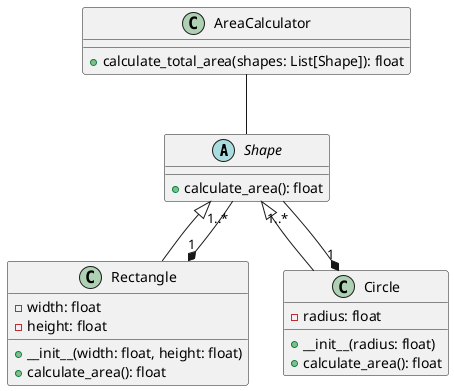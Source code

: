 @startuml Shape

abstract class Shape {
  + calculate_area(): float
}

class Rectangle {
  - width: float
  - height: float
  + __init__(width: float, height: float)
  + calculate_area(): float
}

class Circle {
  - radius: float
  + __init__(radius: float)
  + calculate_area(): float
}

class AreaCalculator {
  + calculate_total_area(shapes: List[Shape]): float
}

' Наследование
Shape <|-- Rectangle
Shape <|-- Circle

' Композиция формы к фигуре. Один ко многим 
Rectangle "1" *-- "1..*" Shape
Circle "1" *-- "1..*" Shape
AreaCalculator -- Shape


@enduml